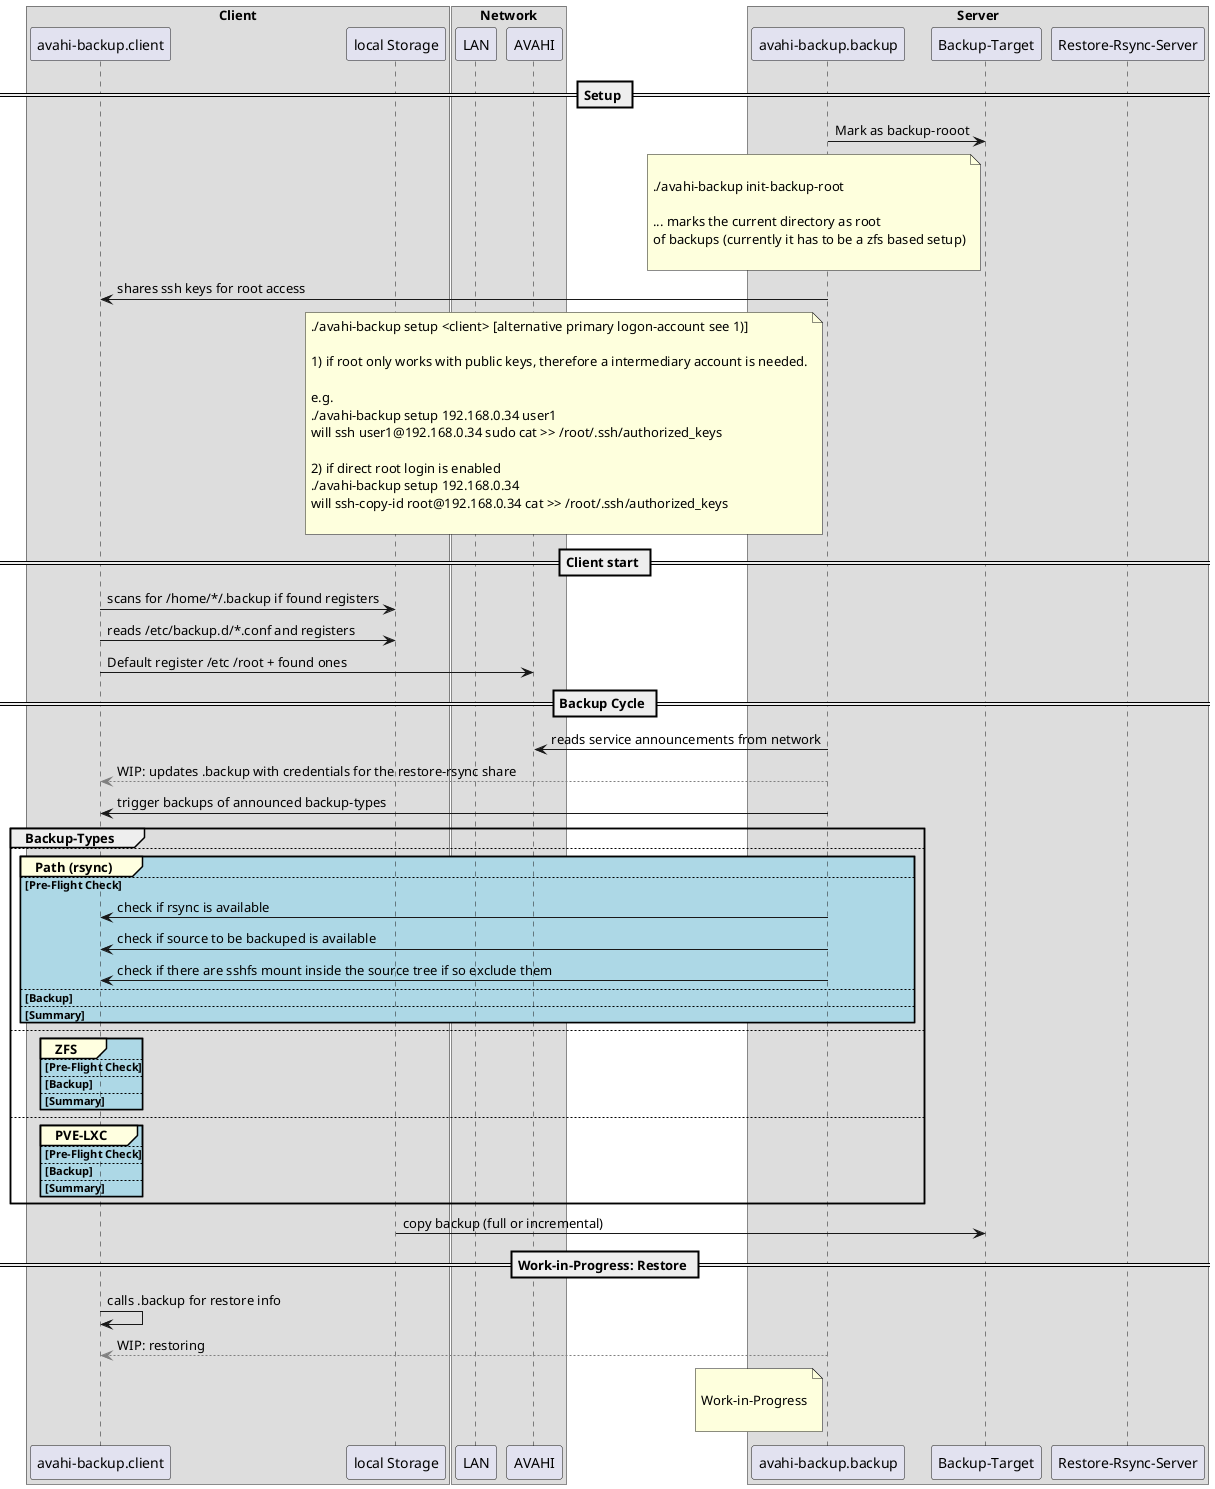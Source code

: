@startuml 

box "Client"
   participant "avahi-backup.client" as client
   participant "local Storage" as local.storage
end box

box "Network"
   participant "LAN" as lan
   participant "AVAHI" as avahi.announcement
end box

box "Server"
   participant "avahi-backup.backup" as backup
   participant "Backup-Target" as backup.storage
   participant "Restore-Rsync-Server" as backup.restore
end box

== Setup ==

backup -> backup.storage: Mark as backup-rooot

note left of backup.storage

./avahi-backup init-backup-root

... marks the current directory as root 
of backups (currently it has to be a zfs based setup)

end note

backup -> client: shares ssh keys for root access

note left of backup
./avahi-backup setup <client> [alternative primary logon-account see 1)]

1) if root only works with public keys, therefore a intermediary account is needed.

e.g.
./avahi-backup setup 192.168.0.34 user1
will ssh user1@192.168.0.34 sudo cat >> /root/.ssh/authorized_keys

2) if direct root login is enabled
./avahi-backup setup 192.168.0.34
will ssh-copy-id root@192.168.0.34 cat >> /root/.ssh/authorized_keys

end note

== Client start ==

client -> local.storage: scans for /home/*/.backup if found registers
client -> local.storage: reads /etc/backup.d/*.conf and registers
client -> avahi.announcement: Default register /etc /root + found ones

== Backup Cycle ==

backup -> avahi.announcement: reads service announcements from network
backup -[#Grey]-> client: WIP: updates .backup with credentials for the restore-rsync share
backup -> client: trigger backups of announced backup-types

group Backup-Types

else

group#LightYellow #LightBlue Path (rsync)
else Pre-Flight Check

backup -> client: check if rsync is available
backup -> client: check if source to be backuped is available
backup -> client: check if there are sshfs mount inside the source tree if so exclude them

else Backup
else Summary
end group

else 

group#LightYellow #LightBlue ZFS
else Pre-Flight Check
else Backup
else Summary
end group


else 

group#LightYellow #LightBlue PVE-LXC
else Pre-Flight Check
else Backup
else Summary
end group

end group 

local.storage -> backup.storage: copy backup (full or incremental)


== Work-in-Progress: Restore ==

client -> client: calls .backup for restore info
backup -[#Grey]-> client: WIP: restoring 

note left of backup

Work-in-Progress

end note

@enduml

